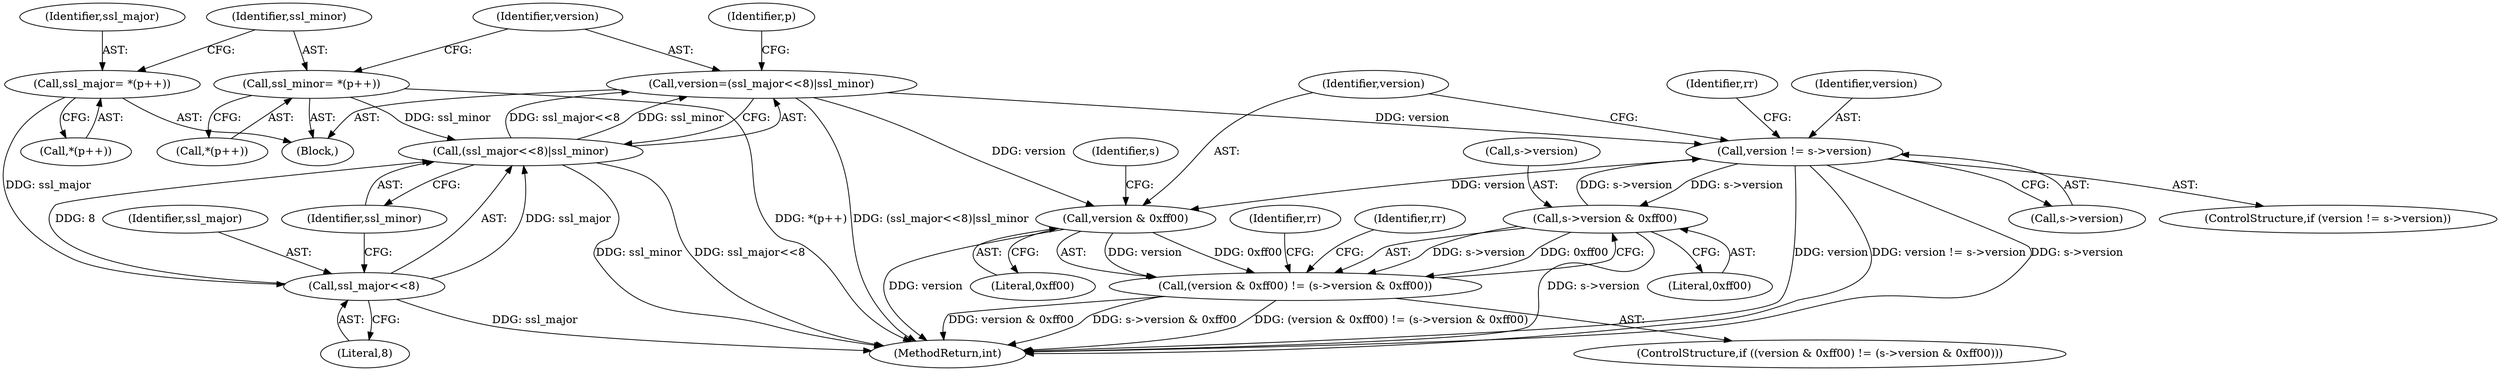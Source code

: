 digraph "0_openssl_103b171d8fc282ef435f8de9afbf7782e312961f_0@pointer" {
"1000293" [label="(Call,version != s->version)"];
"1000255" [label="(Call,version=(ssl_major<<8)|ssl_minor)"];
"1000257" [label="(Call,(ssl_major<<8)|ssl_minor)"];
"1000258" [label="(Call,ssl_major<<8)"];
"1000245" [label="(Call,ssl_major= *(p++))"];
"1000250" [label="(Call,ssl_minor= *(p++))"];
"1000315" [label="(Call,s->version & 0xff00)"];
"1000293" [label="(Call,version != s->version)"];
"1000312" [label="(Call,version & 0xff00)"];
"1000311" [label="(Call,(version & 0xff00) != (s->version & 0xff00))"];
"1000251" [label="(Identifier,ssl_minor)"];
"1000246" [label="(Identifier,ssl_major)"];
"1000263" [label="(Identifier,p)"];
"1000295" [label="(Call,s->version)"];
"1000261" [label="(Identifier,ssl_minor)"];
"1000245" [label="(Call,ssl_major= *(p++))"];
"1000311" [label="(Call,(version & 0xff00) != (s->version & 0xff00))"];
"1000257" [label="(Call,(ssl_major<<8)|ssl_minor)"];
"1000250" [label="(Call,ssl_minor= *(p++))"];
"1000315" [label="(Call,s->version & 0xff00)"];
"1000294" [label="(Identifier,version)"];
"1000317" [label="(Identifier,s)"];
"1000247" [label="(Call,*(p++))"];
"1000256" [label="(Identifier,version)"];
"1000292" [label="(ControlStructure,if (version != s->version))"];
"1000181" [label="(Block,)"];
"1000314" [label="(Literal,0xff00)"];
"1000312" [label="(Call,version & 0xff00)"];
"1000258" [label="(Call,ssl_major<<8)"];
"1000310" [label="(ControlStructure,if ((version & 0xff00) != (s->version & 0xff00)))"];
"1000323" [label="(Identifier,rr)"];
"1000260" [label="(Literal,8)"];
"1000301" [label="(Identifier,rr)"];
"1000544" [label="(MethodReturn,int)"];
"1000313" [label="(Identifier,version)"];
"1000335" [label="(Identifier,rr)"];
"1000259" [label="(Identifier,ssl_major)"];
"1000316" [label="(Call,s->version)"];
"1000319" [label="(Literal,0xff00)"];
"1000252" [label="(Call,*(p++))"];
"1000293" [label="(Call,version != s->version)"];
"1000255" [label="(Call,version=(ssl_major<<8)|ssl_minor)"];
"1000293" -> "1000292"  [label="AST: "];
"1000293" -> "1000295"  [label="CFG: "];
"1000294" -> "1000293"  [label="AST: "];
"1000295" -> "1000293"  [label="AST: "];
"1000301" -> "1000293"  [label="CFG: "];
"1000313" -> "1000293"  [label="CFG: "];
"1000293" -> "1000544"  [label="DDG: version"];
"1000293" -> "1000544"  [label="DDG: version != s->version"];
"1000293" -> "1000544"  [label="DDG: s->version"];
"1000255" -> "1000293"  [label="DDG: version"];
"1000315" -> "1000293"  [label="DDG: s->version"];
"1000293" -> "1000312"  [label="DDG: version"];
"1000293" -> "1000315"  [label="DDG: s->version"];
"1000255" -> "1000181"  [label="AST: "];
"1000255" -> "1000257"  [label="CFG: "];
"1000256" -> "1000255"  [label="AST: "];
"1000257" -> "1000255"  [label="AST: "];
"1000263" -> "1000255"  [label="CFG: "];
"1000255" -> "1000544"  [label="DDG: (ssl_major<<8)|ssl_minor"];
"1000257" -> "1000255"  [label="DDG: ssl_major<<8"];
"1000257" -> "1000255"  [label="DDG: ssl_minor"];
"1000255" -> "1000312"  [label="DDG: version"];
"1000257" -> "1000261"  [label="CFG: "];
"1000258" -> "1000257"  [label="AST: "];
"1000261" -> "1000257"  [label="AST: "];
"1000257" -> "1000544"  [label="DDG: ssl_major<<8"];
"1000257" -> "1000544"  [label="DDG: ssl_minor"];
"1000258" -> "1000257"  [label="DDG: ssl_major"];
"1000258" -> "1000257"  [label="DDG: 8"];
"1000250" -> "1000257"  [label="DDG: ssl_minor"];
"1000258" -> "1000260"  [label="CFG: "];
"1000259" -> "1000258"  [label="AST: "];
"1000260" -> "1000258"  [label="AST: "];
"1000261" -> "1000258"  [label="CFG: "];
"1000258" -> "1000544"  [label="DDG: ssl_major"];
"1000245" -> "1000258"  [label="DDG: ssl_major"];
"1000245" -> "1000181"  [label="AST: "];
"1000245" -> "1000247"  [label="CFG: "];
"1000246" -> "1000245"  [label="AST: "];
"1000247" -> "1000245"  [label="AST: "];
"1000251" -> "1000245"  [label="CFG: "];
"1000250" -> "1000181"  [label="AST: "];
"1000250" -> "1000252"  [label="CFG: "];
"1000251" -> "1000250"  [label="AST: "];
"1000252" -> "1000250"  [label="AST: "];
"1000256" -> "1000250"  [label="CFG: "];
"1000250" -> "1000544"  [label="DDG: *(p++)"];
"1000315" -> "1000311"  [label="AST: "];
"1000315" -> "1000319"  [label="CFG: "];
"1000316" -> "1000315"  [label="AST: "];
"1000319" -> "1000315"  [label="AST: "];
"1000311" -> "1000315"  [label="CFG: "];
"1000315" -> "1000544"  [label="DDG: s->version"];
"1000315" -> "1000311"  [label="DDG: s->version"];
"1000315" -> "1000311"  [label="DDG: 0xff00"];
"1000312" -> "1000311"  [label="AST: "];
"1000312" -> "1000314"  [label="CFG: "];
"1000313" -> "1000312"  [label="AST: "];
"1000314" -> "1000312"  [label="AST: "];
"1000317" -> "1000312"  [label="CFG: "];
"1000312" -> "1000544"  [label="DDG: version"];
"1000312" -> "1000311"  [label="DDG: version"];
"1000312" -> "1000311"  [label="DDG: 0xff00"];
"1000311" -> "1000310"  [label="AST: "];
"1000323" -> "1000311"  [label="CFG: "];
"1000335" -> "1000311"  [label="CFG: "];
"1000311" -> "1000544"  [label="DDG: version & 0xff00"];
"1000311" -> "1000544"  [label="DDG: s->version & 0xff00"];
"1000311" -> "1000544"  [label="DDG: (version & 0xff00) != (s->version & 0xff00)"];
}
